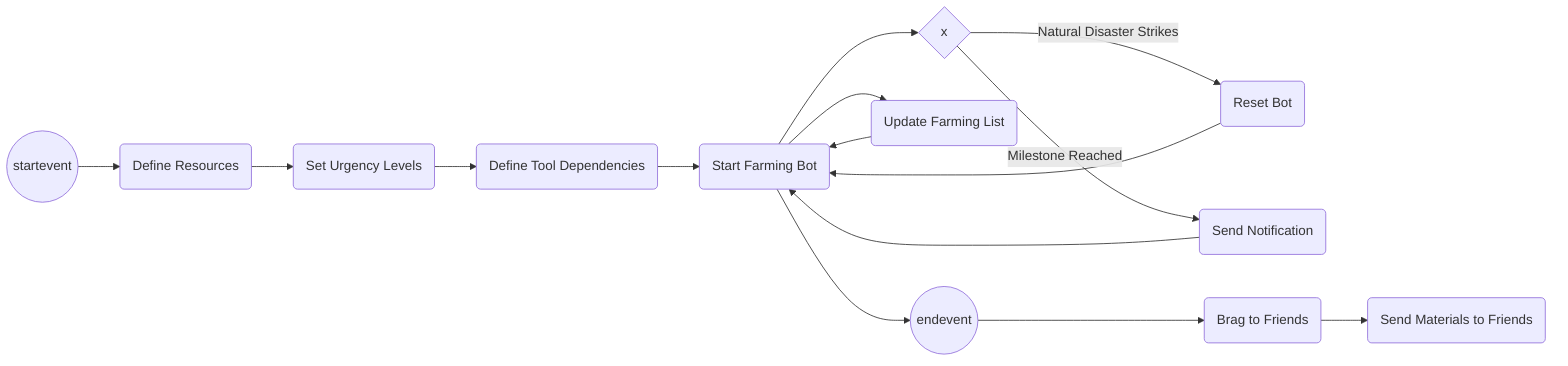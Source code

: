 graph LR
1:startevent:((startevent)) --> 2:task:(Define Resources)
2:task: --> 3:task:(Set Urgency Levels)
3:task: --> 4:task:(Define Tool Dependencies)
4:task: --> 5:task:(Start Farming Bot)
5:task: --> 6:exclusivegateway:{x}
6:exclusivegateway:{x} --> |Natural Disaster Strikes| 7:task:(Reset Bot)
6:exclusivegateway:{x} --> |Milestone Reached| 8:task:(Send Notification)
7:task: --> 5:task:
8:task: --> 5:task:
5:task: --> 9:task:(Update Farming List)
9:task: --> 5:task:
5:task: --> 10:endevent:((endevent))
10:endevent:((endevent)) --> 11:task:(Brag to Friends)
11:task: --> 12:task:(Send Materials to Friends)